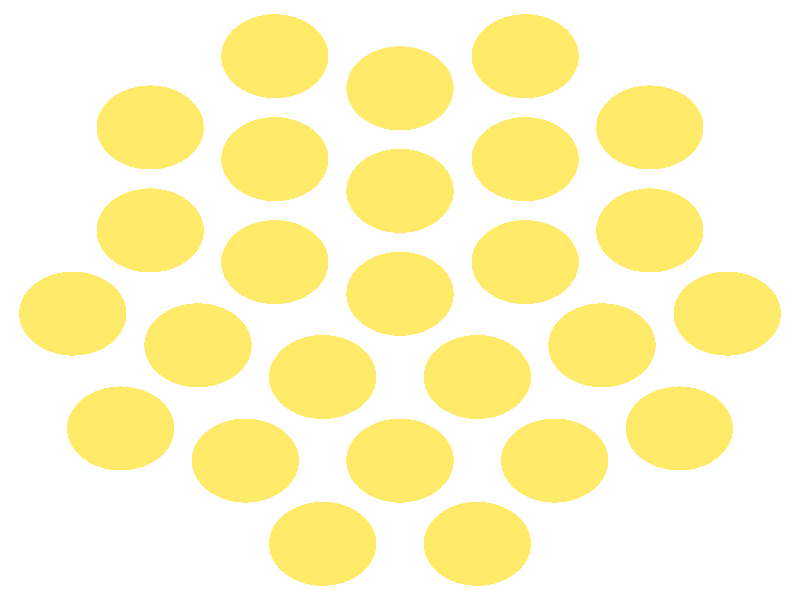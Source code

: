#include "colors.inc"
#include "finish.inc"

global_settings {assumed_gamma 1 max_trace_level 6}
background {color White}
camera {orthographic
  right -15.21*x up 14.57*y
  direction 1.00*z
  location <0,0,50.00> look_at <0,0,0>}
light_source {<  2.00,   3.00,  40.00> color White
  area_light <0.70, 0, 0>, <0, 0.70, 0>, 3, 3
  adaptive 1 jitter}

#declare simple = finish {phong 0.7}
#declare pale = finish {ambient .5 diffuse .85 roughness .001 specular 0.200 }
#declare intermediate = finish {ambient 0.3 diffuse 0.6 specular 0.10 roughness 0.04 }
#declare vmd = finish {ambient .0 diffuse .65 phong 0.1 phong_size 40. specular 0.500 }
#declare jmol = finish {ambient .2 diffuse .6 specular 1 roughness .001 metallic}
#declare ase2 = finish {ambient 0.05 brilliance 3 diffuse 0.6 metallic specular 0.70 roughness 0.04 reflection 0.15}
#declare ase3 = finish {ambient .15 brilliance 2 diffuse .6 metallic specular 1. roughness .001 reflection .0}
#declare glass = finish {ambient .05 diffuse .3 specular 1. roughness .001}
#declare Rcell = 0.050;
#declare Rbond = 0.100;

#macro atom(LOC, R, COL, FIN)
  sphere{LOC, R texture{pigment{COL} finish{FIN}}}
#end
#macro constrain(LOC, R, COL, FIN)
union{torus{R, Rcell rotate 45*z texture{pigment{COL} finish{FIN}}}
      torus{R, Rcell rotate -45*z texture{pigment{COL} finish{FIN}}}
      translate LOC}
#end

atom(<  0.00,   0.15,  -8.65>, 1.02, rgb <1.00, 0.82, 0.14>, ase3) // #0 
atom(<  0.00,   0.15,  -5.77>, 1.02, rgb <1.00, 0.82, 0.14>, ase3) // #1 
atom(<  0.00,   0.15,  -2.88>, 1.02, rgb <1.00, 0.82, 0.14>, ase3) // #2 
atom(<  0.00,   0.15,   0.00>, 1.02, rgb <1.00, 0.82, 0.14>, ase3) // #3 
atom(<  2.38,   0.92,  -7.21>, 1.02, rgb <1.00, 0.82, 0.14>, ase3) // #4 
atom(<  2.38,   0.92,  -4.33>, 1.02, rgb <1.00, 0.82, 0.14>, ase3) // #5 
atom(<  2.38,   0.92,  -1.44>, 1.02, rgb <1.00, 0.82, 0.14>, ase3) // #6 
atom(<  0.00,   2.65,  -7.21>, 1.02, rgb <1.00, 0.82, 0.14>, ase3) // #7 
atom(<  0.00,   2.65,  -4.33>, 1.02, rgb <1.00, 0.82, 0.14>, ase3) // #8 
atom(<  0.00,   2.65,  -1.44>, 1.02, rgb <1.00, 0.82, 0.14>, ase3) // #9 
atom(< -2.38,   0.92,  -7.21>, 1.02, rgb <1.00, 0.82, 0.14>, ase3) // #10 
atom(< -2.38,   0.92,  -4.33>, 1.02, rgb <1.00, 0.82, 0.14>, ase3) // #11 
atom(< -2.38,   0.92,  -1.44>, 1.02, rgb <1.00, 0.82, 0.14>, ase3) // #12 
atom(< -1.47,  -1.87,  -7.21>, 1.02, rgb <1.00, 0.82, 0.14>, ase3) // #13 
atom(< -1.47,  -1.87,  -4.33>, 1.02, rgb <1.00, 0.82, 0.14>, ase3) // #14 
atom(< -1.47,  -1.87,  -1.44>, 1.02, rgb <1.00, 0.82, 0.14>, ase3) // #15 
atom(<  1.47,  -1.87,  -7.21>, 1.02, rgb <1.00, 0.82, 0.14>, ase3) // #16 
atom(<  1.47,  -1.87,  -4.33>, 1.02, rgb <1.00, 0.82, 0.14>, ase3) // #17 
atom(<  1.47,  -1.87,  -1.44>, 1.02, rgb <1.00, 0.82, 0.14>, ase3) // #18 
atom(<  4.75,   1.69,  -5.77>, 1.02, rgb <1.00, 0.82, 0.14>, ase3) // #19 
atom(<  4.75,   1.69,  -2.88>, 1.02, rgb <1.00, 0.82, 0.14>, ase3) // #20 
atom(<  2.38,   3.42,  -5.77>, 1.02, rgb <1.00, 0.82, 0.14>, ase3) // #21 
atom(<  2.38,   3.42,  -2.88>, 1.02, rgb <1.00, 0.82, 0.14>, ase3) // #22 
atom(<  0.00,   5.14,  -5.77>, 1.02, rgb <1.00, 0.82, 0.14>, ase3) // #23 
atom(<  0.00,   5.14,  -2.88>, 1.02, rgb <1.00, 0.82, 0.14>, ase3) // #24 
atom(< -2.38,   3.42,  -5.77>, 1.02, rgb <1.00, 0.82, 0.14>, ase3) // #25 
atom(< -2.38,   3.42,  -2.88>, 1.02, rgb <1.00, 0.82, 0.14>, ase3) // #26 
atom(< -4.75,   1.69,  -5.77>, 1.02, rgb <1.00, 0.82, 0.14>, ase3) // #27 
atom(< -4.75,   1.69,  -2.88>, 1.02, rgb <1.00, 0.82, 0.14>, ase3) // #28 
atom(< -3.84,  -1.10,  -5.77>, 1.02, rgb <1.00, 0.82, 0.14>, ase3) // #29 
atom(< -3.84,  -1.10,  -2.88>, 1.02, rgb <1.00, 0.82, 0.14>, ase3) // #30 
atom(< -2.94,  -3.90,  -5.77>, 1.02, rgb <1.00, 0.82, 0.14>, ase3) // #31 
atom(< -2.94,  -3.90,  -2.88>, 1.02, rgb <1.00, 0.82, 0.14>, ase3) // #32 
atom(< -0.00,  -3.90,  -5.77>, 1.02, rgb <1.00, 0.82, 0.14>, ase3) // #33 
atom(< -0.00,  -3.90,  -2.88>, 1.02, rgb <1.00, 0.82, 0.14>, ase3) // #34 
atom(<  2.94,  -3.90,  -5.77>, 1.02, rgb <1.00, 0.82, 0.14>, ase3) // #35 
atom(<  2.94,  -3.90,  -2.88>, 1.02, rgb <1.00, 0.82, 0.14>, ase3) // #36 
atom(<  3.84,  -1.10,  -5.77>, 1.02, rgb <1.00, 0.82, 0.14>, ase3) // #37 
atom(<  3.84,  -1.10,  -2.88>, 1.02, rgb <1.00, 0.82, 0.14>, ase3) // #38 
atom(<  4.75,   4.19,  -4.33>, 1.02, rgb <1.00, 0.82, 0.14>, ase3) // #39 
atom(<  2.38,   5.92,  -4.33>, 1.02, rgb <1.00, 0.82, 0.14>, ase3) // #40 
atom(< -2.38,   5.92,  -4.33>, 1.02, rgb <1.00, 0.82, 0.14>, ase3) // #41 
atom(< -4.75,   4.19,  -4.33>, 1.02, rgb <1.00, 0.82, 0.14>, ase3) // #42 
atom(< -6.22,  -0.33,  -4.33>, 1.02, rgb <1.00, 0.82, 0.14>, ase3) // #43 
atom(< -5.31,  -3.12,  -4.33>, 1.02, rgb <1.00, 0.82, 0.14>, ase3) // #44 
atom(< -1.47,  -5.92,  -4.33>, 1.02, rgb <1.00, 0.82, 0.14>, ase3) // #45 
atom(<  1.47,  -5.92,  -4.33>, 1.02, rgb <1.00, 0.82, 0.14>, ase3) // #46 
atom(<  5.31,  -3.12,  -4.33>, 1.02, rgb <1.00, 0.82, 0.14>, ase3) // #47 
atom(<  6.22,  -0.33,  -4.33>, 1.02, rgb <1.00, 0.82, 0.14>, ase3) // #48 
